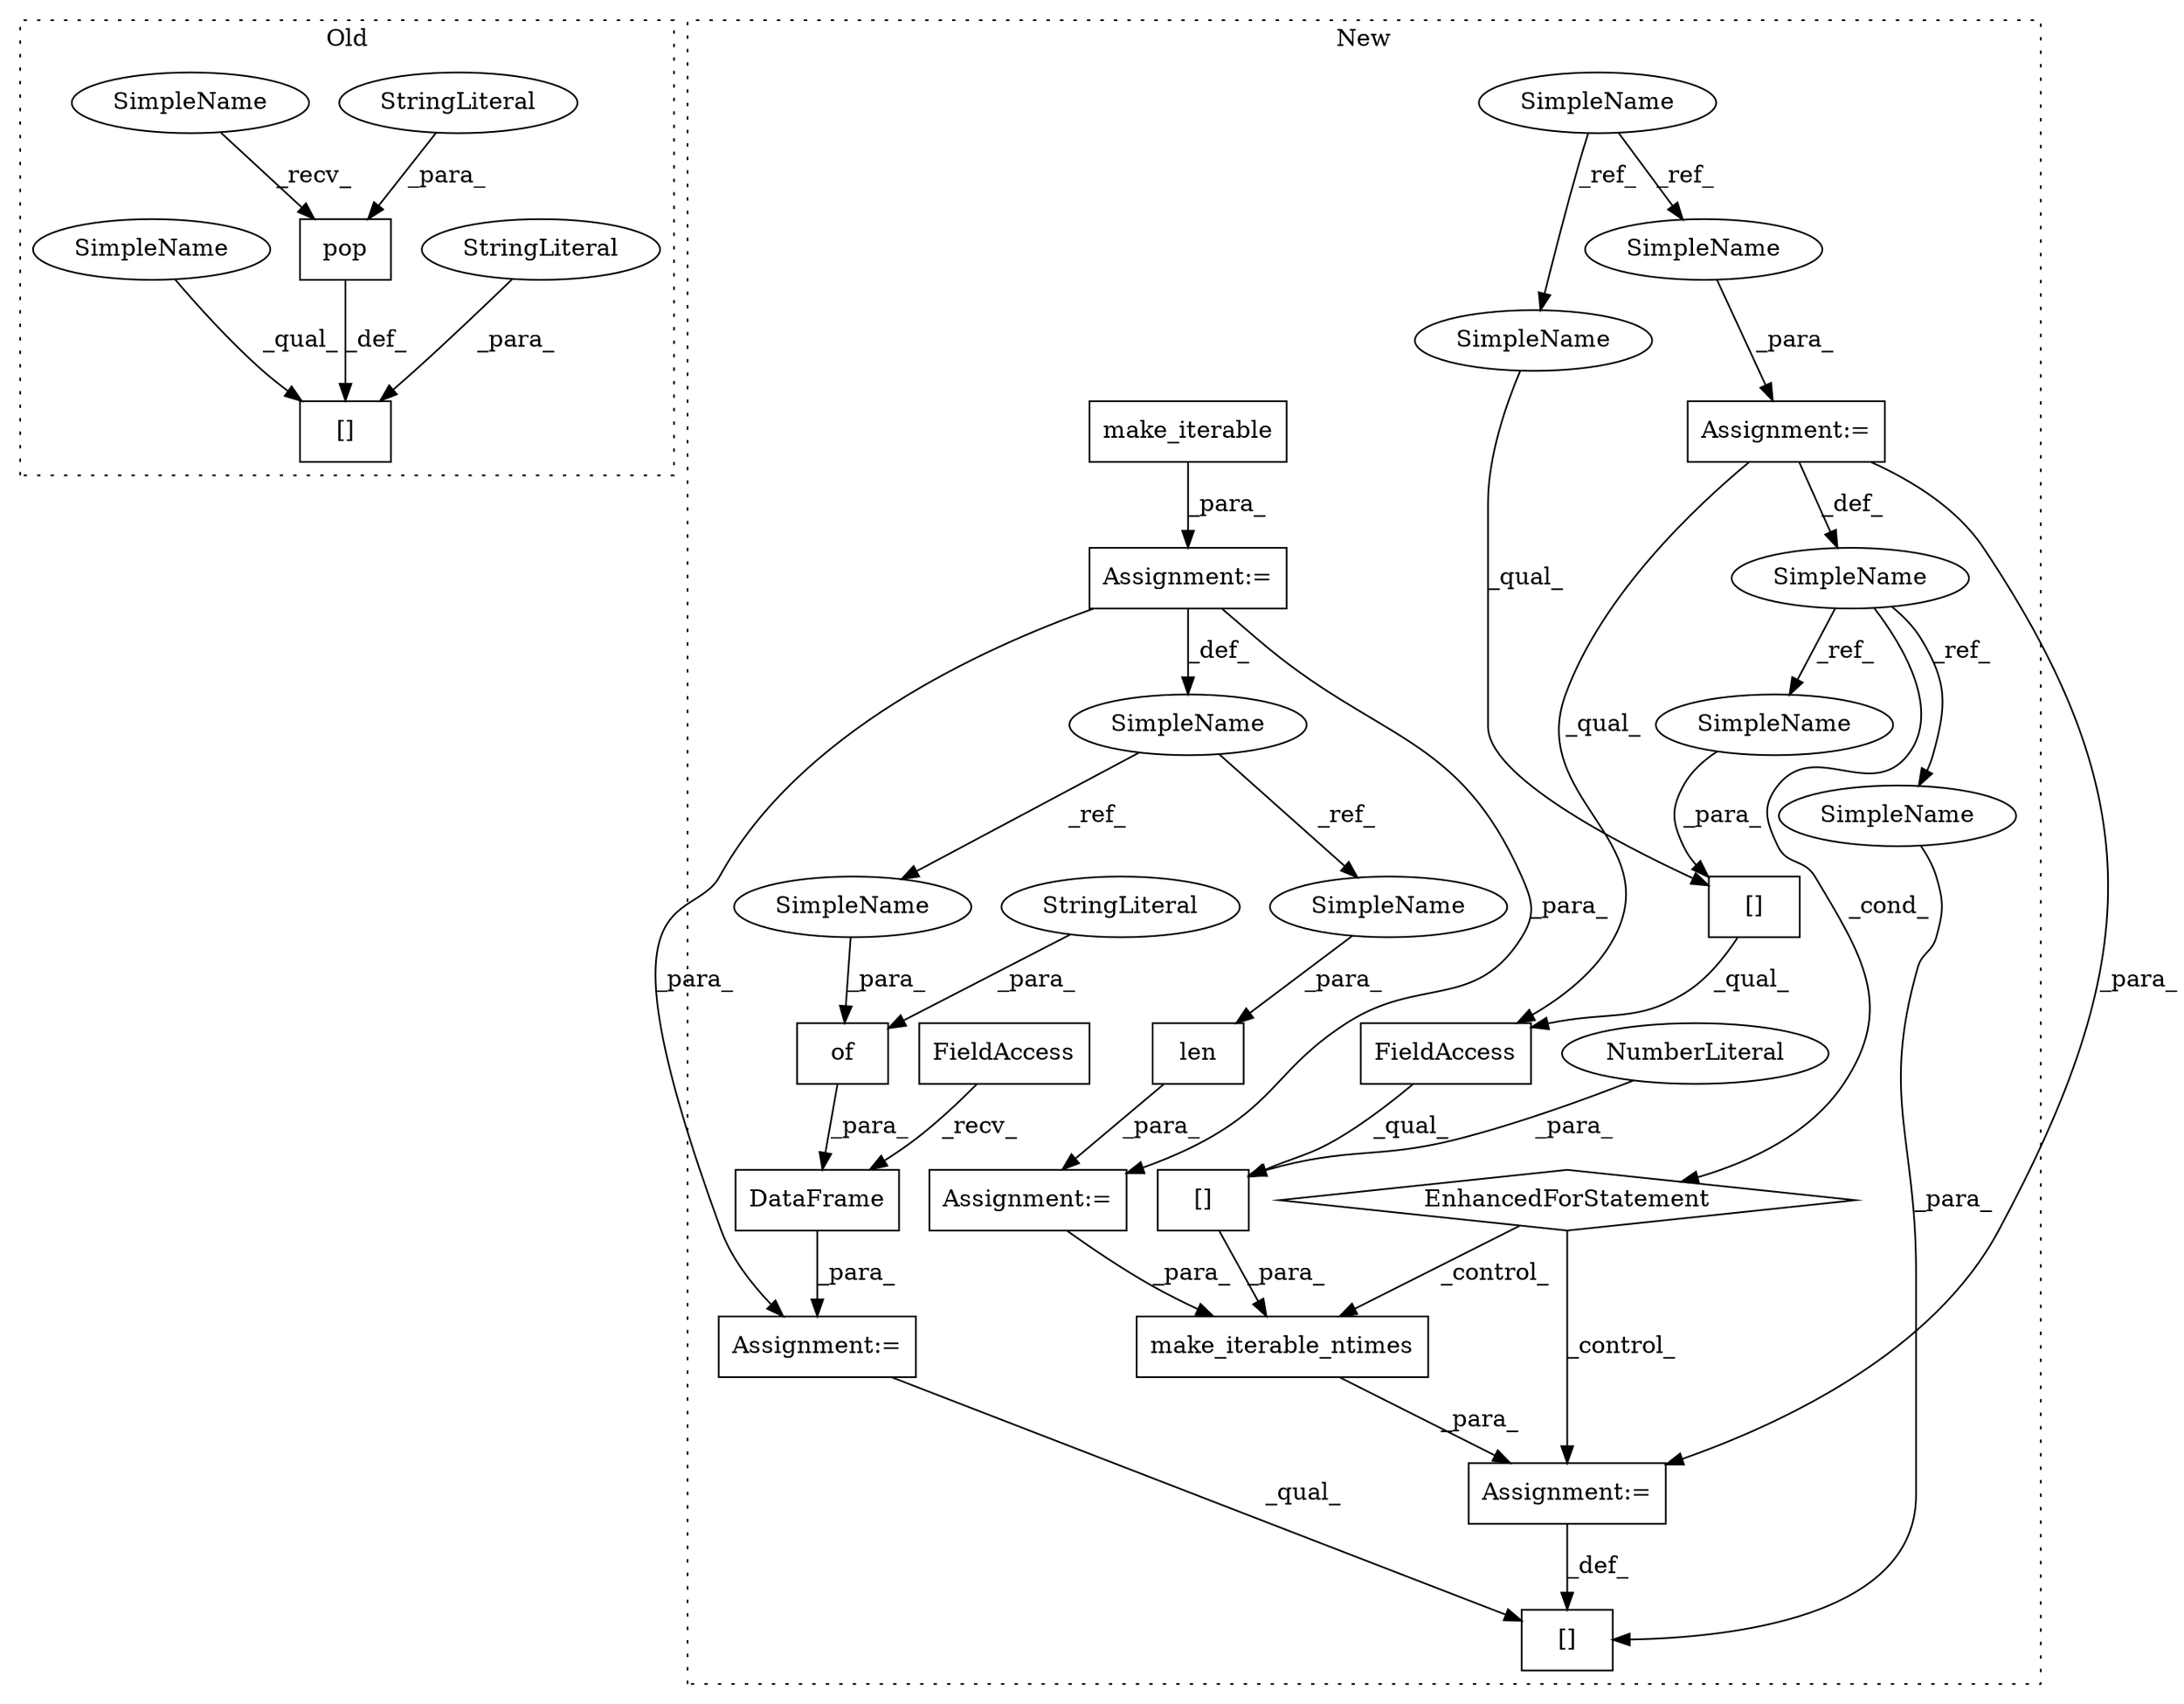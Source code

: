 digraph G {
subgraph cluster0 {
1 [label="pop" a="32" s="434,476" l="4,1" shape="box"];
9 [label="[]" a="2" s="483,501" l="6,1" shape="box"];
13 [label="StringLiteral" a="45" s="438" l="12" shape="ellipse"];
14 [label="StringLiteral" a="45" s="489" l="12" shape="ellipse"];
32 [label="SimpleName" a="42" s="428" l="5" shape="ellipse"];
33 [label="SimpleName" a="42" s="483" l="5" shape="ellipse"];
label = "Old";
style="dotted";
}
subgraph cluster1 {
2 [label="DataFrame" a="32" s="737,778" l="10,1" shape="box"];
3 [label="[]" a="2" s="884,895" l="9,1" shape="box"];
4 [label="SimpleName" a="42" s="865" l="2" shape="ellipse"];
5 [label="EnhancedForStatement" a="70" s="808,874" l="53,2" shape="diamond"];
6 [label="Assignment:=" a="7" s="689" l="1" shape="box"];
7 [label="make_iterable_ntimes" a="32" s="897,936" l="21,1" shape="box"];
8 [label="[]" a="2" s="918,925" l="5,1" shape="box"];
10 [label="SimpleName" a="42" s="497" l="4" shape="ellipse"];
11 [label="[]" a="2" s="918,933" l="14,1" shape="box"];
12 [label="NumberLiteral" a="34" s="932" l="1" shape="ellipse"];
15 [label="len" a="32" s="787,801" l="4,1" shape="box"];
16 [label="SimpleName" a="42" s="679" l="10" shape="ellipse"];
17 [label="of" a="32" s="751,777" l="3,1" shape="box"];
18 [label="StringLiteral" a="45" s="754" l="12" shape="ellipse"];
19 [label="make_iterable" a="32" s="690,714" l="14,1" shape="box"];
20 [label="FieldAccess" a="22" s="918" l="13" shape="box"];
21 [label="FieldAccess" a="22" s="730" l="6" shape="box"];
22 [label="Assignment:=" a="7" s="896" l="1" shape="box"];
23 [label="Assignment:=" a="7" s="729" l="1" shape="box"];
24 [label="Assignment:=" a="7" s="808,874" l="53,2" shape="box"];
25 [label="Assignment:=" a="7" s="786" l="1" shape="box"];
26 [label="SimpleName" a="42" s="870" l="4" shape="ellipse"];
27 [label="SimpleName" a="42" s="918" l="4" shape="ellipse"];
28 [label="SimpleName" a="42" s="893" l="2" shape="ellipse"];
29 [label="SimpleName" a="42" s="923" l="2" shape="ellipse"];
30 [label="SimpleName" a="42" s="767" l="10" shape="ellipse"];
31 [label="SimpleName" a="42" s="791" l="10" shape="ellipse"];
label = "New";
style="dotted";
}
1 -> 9 [label="_def_"];
2 -> 23 [label="_para_"];
4 -> 28 [label="_ref_"];
4 -> 5 [label="_cond_"];
4 -> 29 [label="_ref_"];
5 -> 22 [label="_control_"];
5 -> 7 [label="_control_"];
6 -> 16 [label="_def_"];
6 -> 23 [label="_para_"];
6 -> 25 [label="_para_"];
7 -> 22 [label="_para_"];
8 -> 20 [label="_qual_"];
10 -> 27 [label="_ref_"];
10 -> 26 [label="_ref_"];
11 -> 7 [label="_para_"];
12 -> 11 [label="_para_"];
13 -> 1 [label="_para_"];
14 -> 9 [label="_para_"];
15 -> 25 [label="_para_"];
16 -> 30 [label="_ref_"];
16 -> 31 [label="_ref_"];
17 -> 2 [label="_para_"];
18 -> 17 [label="_para_"];
19 -> 6 [label="_para_"];
20 -> 11 [label="_qual_"];
21 -> 2 [label="_recv_"];
22 -> 3 [label="_def_"];
23 -> 3 [label="_qual_"];
24 -> 4 [label="_def_"];
24 -> 22 [label="_para_"];
24 -> 20 [label="_qual_"];
25 -> 7 [label="_para_"];
26 -> 24 [label="_para_"];
27 -> 8 [label="_qual_"];
28 -> 3 [label="_para_"];
29 -> 8 [label="_para_"];
30 -> 17 [label="_para_"];
31 -> 15 [label="_para_"];
32 -> 1 [label="_recv_"];
33 -> 9 [label="_qual_"];
}